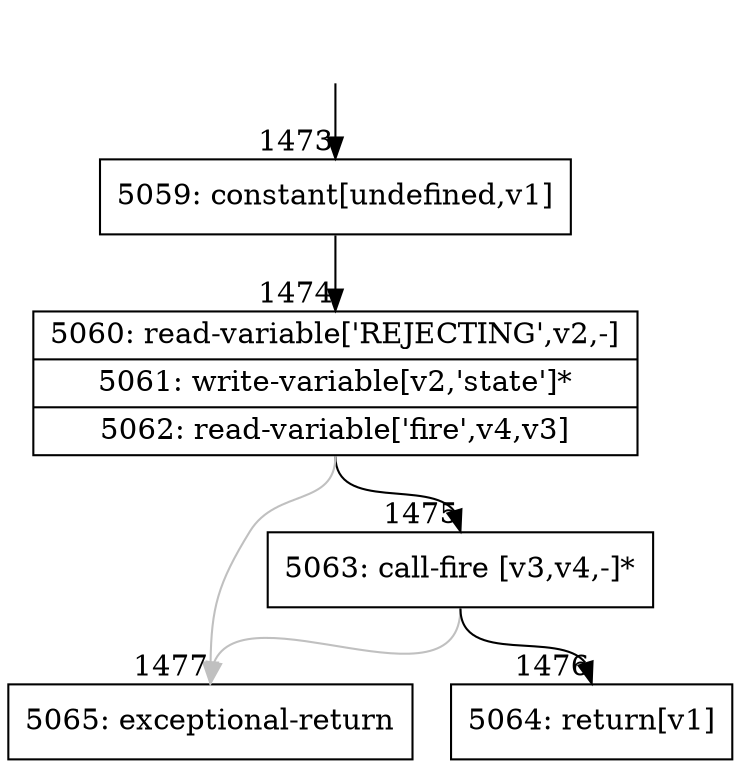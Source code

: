 digraph {
rankdir="TD"
BB_entry67[shape=none,label=""];
BB_entry67 -> BB1473 [tailport=s, headport=n, headlabel="    1473"]
BB1473 [shape=record label="{5059: constant[undefined,v1]}" ] 
BB1473 -> BB1474 [tailport=s, headport=n, headlabel="      1474"]
BB1474 [shape=record label="{5060: read-variable['REJECTING',v2,-]|5061: write-variable[v2,'state']*|5062: read-variable['fire',v4,v3]}" ] 
BB1474 -> BB1475 [tailport=s, headport=n, headlabel="      1475"]
BB1474 -> BB1477 [tailport=s, headport=n, color=gray, headlabel="      1477"]
BB1475 [shape=record label="{5063: call-fire [v3,v4,-]*}" ] 
BB1475 -> BB1476 [tailport=s, headport=n, headlabel="      1476"]
BB1475 -> BB1477 [tailport=s, headport=n, color=gray]
BB1476 [shape=record label="{5064: return[v1]}" ] 
BB1477 [shape=record label="{5065: exceptional-return}" ] 
//#$~ 957
}
